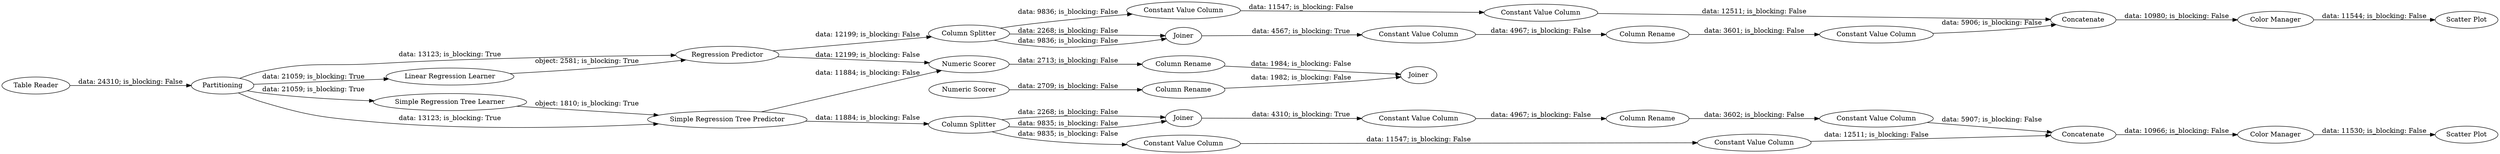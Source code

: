 digraph {
	"-4202112607279381274_200" [label="Scatter Plot"]
	"-382194442111697177_67" [label=Joiner]
	"1720416543178492721_69" [label="Constant Value Column"]
	"7028040010339615035_195" [label="Column Rename"]
	"1720416543178492721_67" [label=Joiner]
	"1720416543178492721_71" [label="Column Rename"]
	"-4202112607279381274_189" [label="Scatter Plot"]
	"1720416543178492721_72" [label="Constant Value Column"]
	"-382194442111697177_73" [label="Constant Value Column"]
	"-4202112607279381274_188" [label="Color Manager"]
	"-4202112607279381274_59" [label="Simple Regression Tree Learner"]
	"7028040010339615035_193" [label=Joiner]
	"7028040010339615035_194" [label="Column Rename"]
	"7028040010339615035_61" [label="Numeric Scorer"]
	"1720416543178492721_70" [label="Constant Value Column"]
	"-382194442111697177_68" [label=Concatenate]
	"-382194442111697177_69" [label="Constant Value Column"]
	"1720416543178492721_73" [label="Constant Value Column"]
	"1720416543178492721_68" [label=Concatenate]
	"-4202112607279381274_191" [label="Regression Predictor"]
	"-4202112607279381274_54" [label=Partitioning]
	"-4202112607279381274_60" [label="Simple Regression Tree Predictor"]
	"-382194442111697177_70" [label="Constant Value Column"]
	"-4202112607279381274_62" [label="Table Reader"]
	"1720416543178492721_66" [label="Column Splitter"]
	"-4202112607279381274_190" [label="Linear Regression Learner"]
	"7028040010339615035_192" [label="Numeric Scorer"]
	"-382194442111697177_71" [label="Column Rename"]
	"-382194442111697177_66" [label="Column Splitter"]
	"-382194442111697177_72" [label="Constant Value Column"]
	"-4202112607279381274_199" [label="Color Manager"]
	"-4202112607279381274_54" -> "-4202112607279381274_59" [label="data: 21059; is_blocking: True"]
	"7028040010339615035_195" -> "7028040010339615035_193" [label="data: 1984; is_blocking: False"]
	"-382194442111697177_69" -> "-382194442111697177_71" [label="data: 4967; is_blocking: False"]
	"1720416543178492721_70" -> "1720416543178492721_72" [label="data: 11547; is_blocking: False"]
	"-382194442111697177_66" -> "-382194442111697177_67" [label="data: 2268; is_blocking: False"]
	"-4202112607279381274_59" -> "-4202112607279381274_60" [label="object: 1810; is_blocking: True"]
	"-4202112607279381274_191" -> "7028040010339615035_61" [label="data: 12199; is_blocking: False"]
	"-4202112607279381274_190" -> "-4202112607279381274_191" [label="object: 2581; is_blocking: True"]
	"-382194442111697177_73" -> "-382194442111697177_68" [label="data: 5907; is_blocking: False"]
	"-382194442111697177_67" -> "-382194442111697177_69" [label="data: 4310; is_blocking: True"]
	"1720416543178492721_67" -> "1720416543178492721_69" [label="data: 4567; is_blocking: True"]
	"-382194442111697177_66" -> "-382194442111697177_70" [label="data: 9835; is_blocking: False"]
	"-382194442111697177_68" -> "-4202112607279381274_188" [label="data: 10966; is_blocking: False"]
	"-4202112607279381274_54" -> "-4202112607279381274_191" [label="data: 13123; is_blocking: True"]
	"-382194442111697177_72" -> "-382194442111697177_68" [label="data: 12511; is_blocking: False"]
	"-4202112607279381274_191" -> "1720416543178492721_66" [label="data: 12199; is_blocking: False"]
	"1720416543178492721_68" -> "-4202112607279381274_199" [label="data: 10980; is_blocking: False"]
	"-382194442111697177_70" -> "-382194442111697177_72" [label="data: 11547; is_blocking: False"]
	"1720416543178492721_71" -> "1720416543178492721_73" [label="data: 3601; is_blocking: False"]
	"1720416543178492721_66" -> "1720416543178492721_67" [label="data: 2268; is_blocking: False"]
	"1720416543178492721_66" -> "1720416543178492721_67" [label="data: 9836; is_blocking: False"]
	"-4202112607279381274_60" -> "7028040010339615035_61" [label="data: 11884; is_blocking: False"]
	"1720416543178492721_72" -> "1720416543178492721_68" [label="data: 12511; is_blocking: False"]
	"-4202112607279381274_62" -> "-4202112607279381274_54" [label="data: 24310; is_blocking: False"]
	"7028040010339615035_192" -> "7028040010339615035_194" [label="data: 2709; is_blocking: False"]
	"-382194442111697177_71" -> "-382194442111697177_73" [label="data: 3602; is_blocking: False"]
	"1720416543178492721_66" -> "1720416543178492721_70" [label="data: 9836; is_blocking: False"]
	"-4202112607279381274_199" -> "-4202112607279381274_200" [label="data: 11544; is_blocking: False"]
	"1720416543178492721_73" -> "1720416543178492721_68" [label="data: 5906; is_blocking: False"]
	"-382194442111697177_66" -> "-382194442111697177_67" [label="data: 9835; is_blocking: False"]
	"-4202112607279381274_54" -> "-4202112607279381274_190" [label="data: 21059; is_blocking: True"]
	"-4202112607279381274_60" -> "-382194442111697177_66" [label="data: 11884; is_blocking: False"]
	"7028040010339615035_194" -> "7028040010339615035_193" [label="data: 1982; is_blocking: False"]
	"-4202112607279381274_54" -> "-4202112607279381274_60" [label="data: 13123; is_blocking: True"]
	"7028040010339615035_61" -> "7028040010339615035_195" [label="data: 2713; is_blocking: False"]
	"-4202112607279381274_188" -> "-4202112607279381274_189" [label="data: 11530; is_blocking: False"]
	"1720416543178492721_69" -> "1720416543178492721_71" [label="data: 4967; is_blocking: False"]
	rankdir=LR
}
